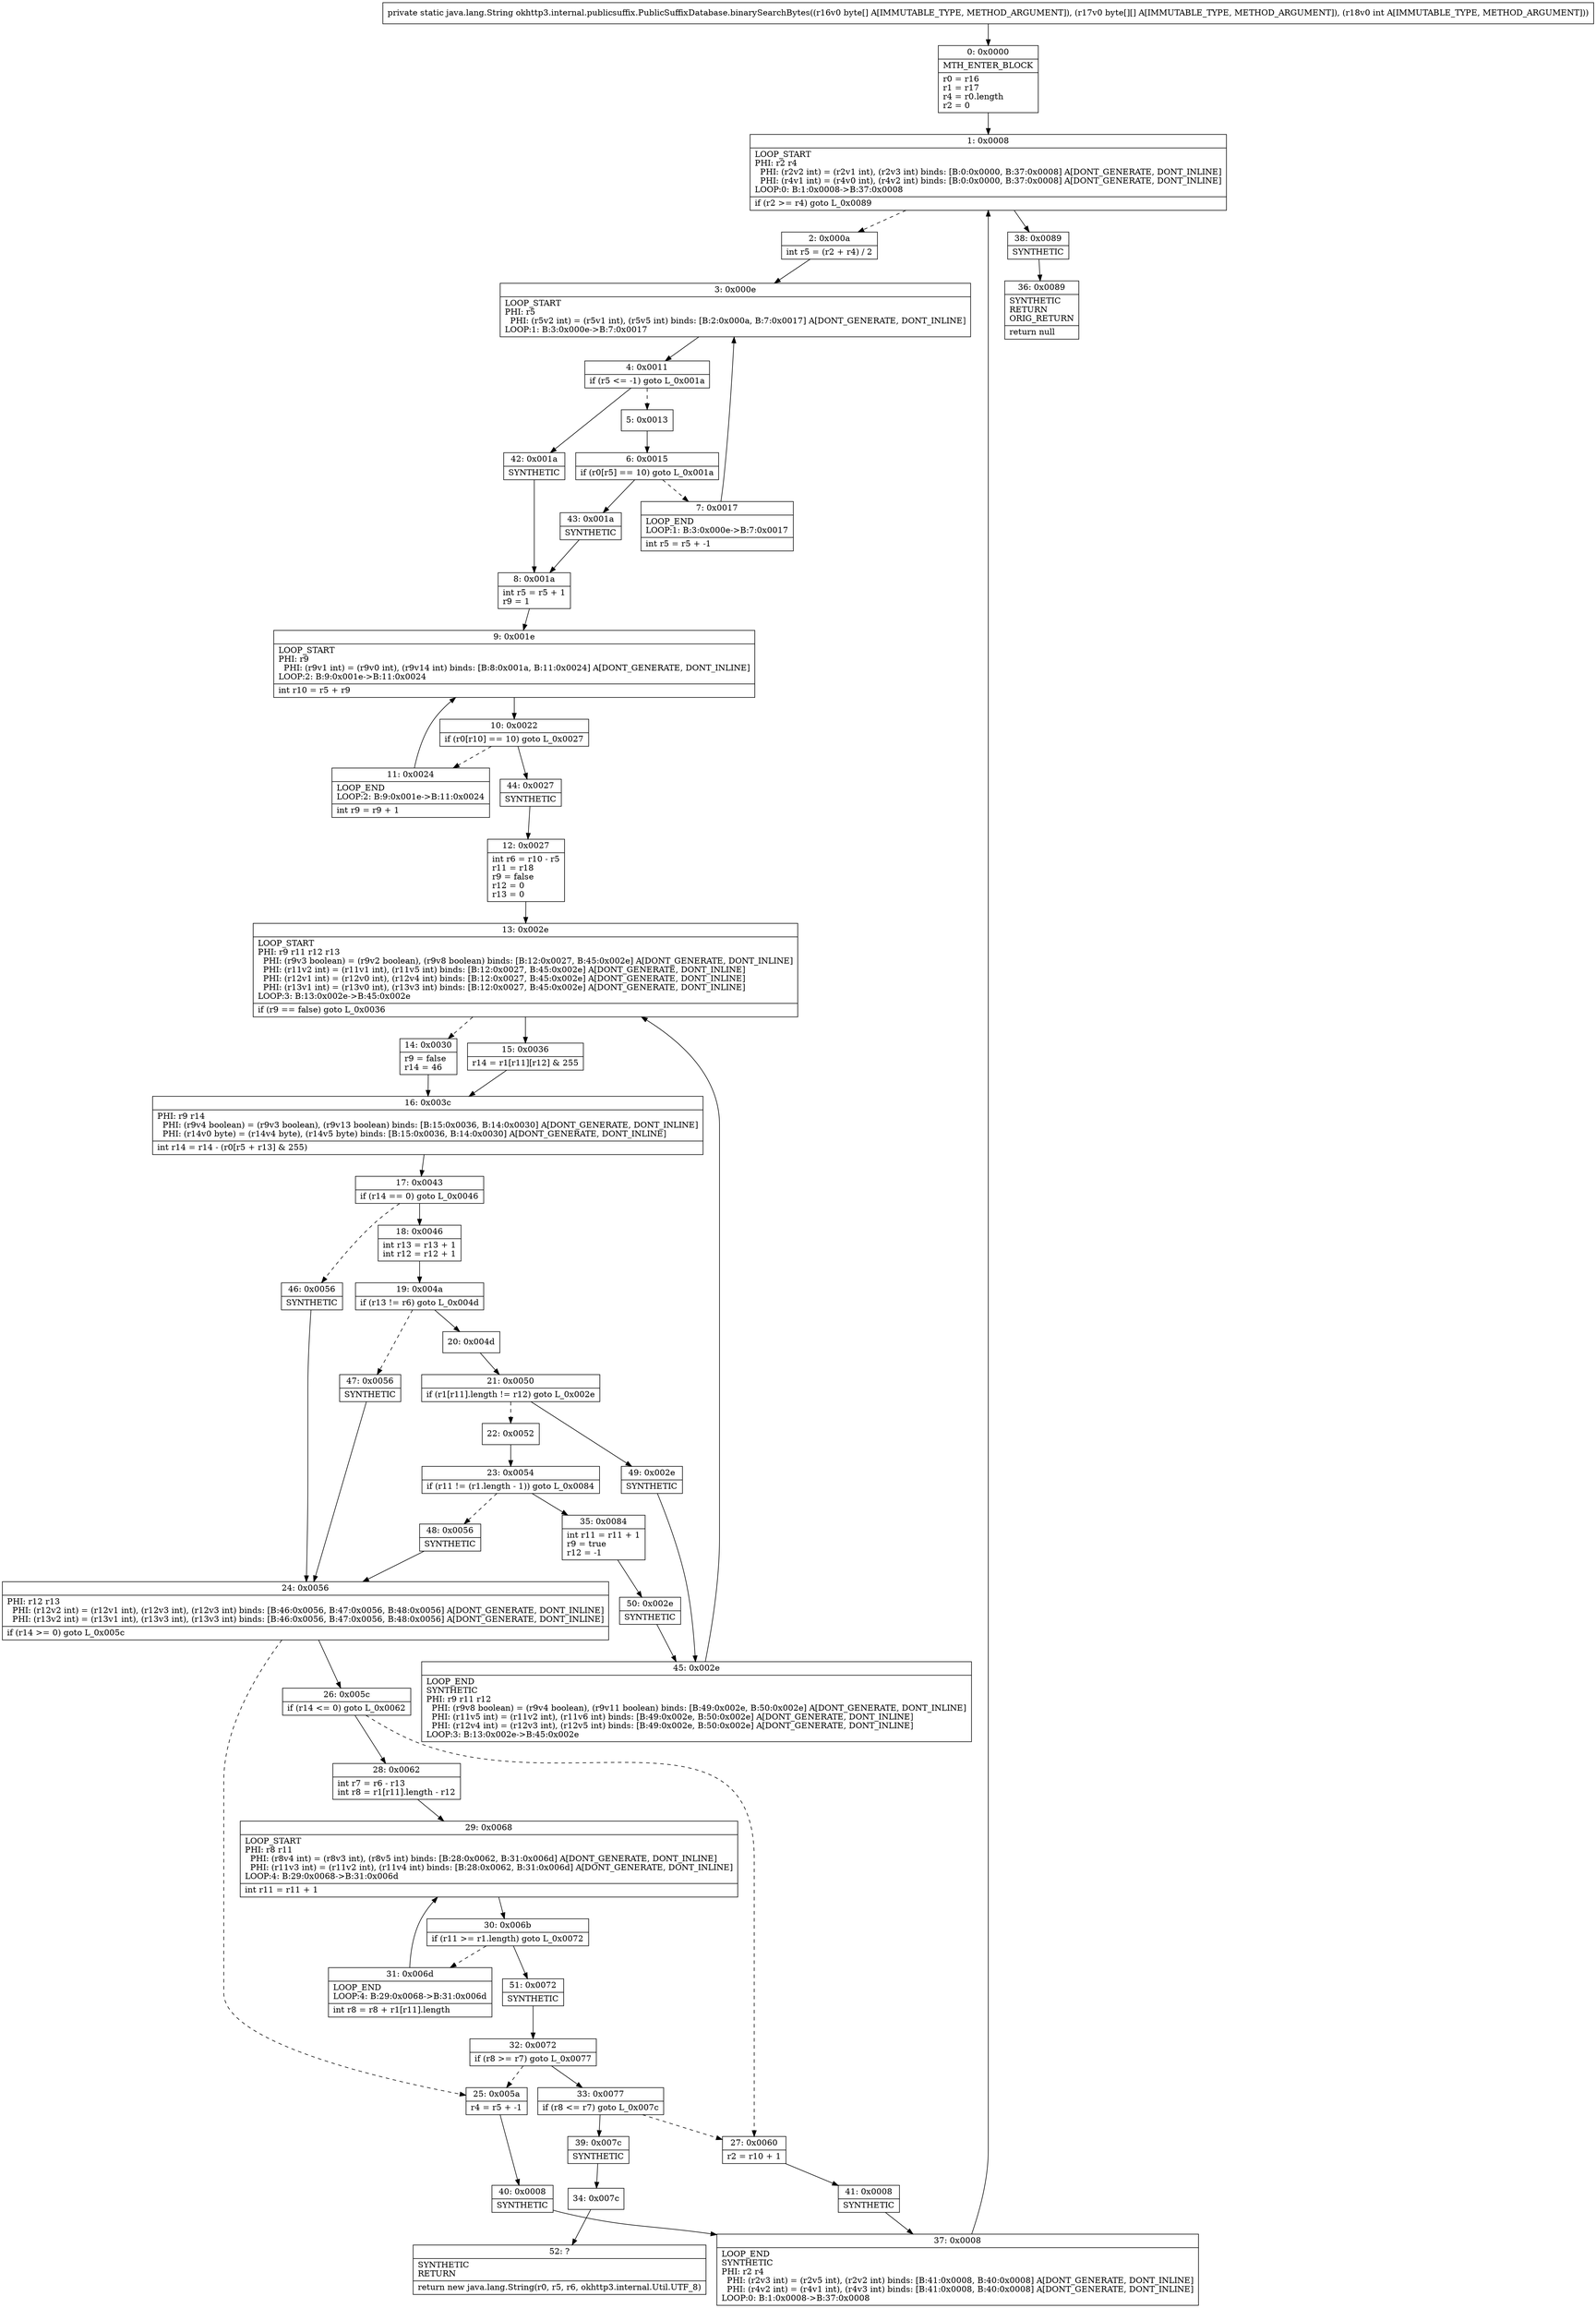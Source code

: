 digraph "CFG forokhttp3.internal.publicsuffix.PublicSuffixDatabase.binarySearchBytes([B[[BI)Ljava\/lang\/String;" {
Node_0 [shape=record,label="{0\:\ 0x0000|MTH_ENTER_BLOCK\l|r0 = r16\lr1 = r17\lr4 = r0.length\lr2 = 0\l}"];
Node_1 [shape=record,label="{1\:\ 0x0008|LOOP_START\lPHI: r2 r4 \l  PHI: (r2v2 int) = (r2v1 int), (r2v3 int) binds: [B:0:0x0000, B:37:0x0008] A[DONT_GENERATE, DONT_INLINE]\l  PHI: (r4v1 int) = (r4v0 int), (r4v2 int) binds: [B:0:0x0000, B:37:0x0008] A[DONT_GENERATE, DONT_INLINE]\lLOOP:0: B:1:0x0008\-\>B:37:0x0008\l|if (r2 \>= r4) goto L_0x0089\l}"];
Node_2 [shape=record,label="{2\:\ 0x000a|int r5 = (r2 + r4) \/ 2\l}"];
Node_3 [shape=record,label="{3\:\ 0x000e|LOOP_START\lPHI: r5 \l  PHI: (r5v2 int) = (r5v1 int), (r5v5 int) binds: [B:2:0x000a, B:7:0x0017] A[DONT_GENERATE, DONT_INLINE]\lLOOP:1: B:3:0x000e\-\>B:7:0x0017\l}"];
Node_4 [shape=record,label="{4\:\ 0x0011|if (r5 \<= \-1) goto L_0x001a\l}"];
Node_5 [shape=record,label="{5\:\ 0x0013}"];
Node_6 [shape=record,label="{6\:\ 0x0015|if (r0[r5] == 10) goto L_0x001a\l}"];
Node_7 [shape=record,label="{7\:\ 0x0017|LOOP_END\lLOOP:1: B:3:0x000e\-\>B:7:0x0017\l|int r5 = r5 + \-1\l}"];
Node_8 [shape=record,label="{8\:\ 0x001a|int r5 = r5 + 1\lr9 = 1\l}"];
Node_9 [shape=record,label="{9\:\ 0x001e|LOOP_START\lPHI: r9 \l  PHI: (r9v1 int) = (r9v0 int), (r9v14 int) binds: [B:8:0x001a, B:11:0x0024] A[DONT_GENERATE, DONT_INLINE]\lLOOP:2: B:9:0x001e\-\>B:11:0x0024\l|int r10 = r5 + r9\l}"];
Node_10 [shape=record,label="{10\:\ 0x0022|if (r0[r10] == 10) goto L_0x0027\l}"];
Node_11 [shape=record,label="{11\:\ 0x0024|LOOP_END\lLOOP:2: B:9:0x001e\-\>B:11:0x0024\l|int r9 = r9 + 1\l}"];
Node_12 [shape=record,label="{12\:\ 0x0027|int r6 = r10 \- r5\lr11 = r18\lr9 = false\lr12 = 0\lr13 = 0\l}"];
Node_13 [shape=record,label="{13\:\ 0x002e|LOOP_START\lPHI: r9 r11 r12 r13 \l  PHI: (r9v3 boolean) = (r9v2 boolean), (r9v8 boolean) binds: [B:12:0x0027, B:45:0x002e] A[DONT_GENERATE, DONT_INLINE]\l  PHI: (r11v2 int) = (r11v1 int), (r11v5 int) binds: [B:12:0x0027, B:45:0x002e] A[DONT_GENERATE, DONT_INLINE]\l  PHI: (r12v1 int) = (r12v0 int), (r12v4 int) binds: [B:12:0x0027, B:45:0x002e] A[DONT_GENERATE, DONT_INLINE]\l  PHI: (r13v1 int) = (r13v0 int), (r13v3 int) binds: [B:12:0x0027, B:45:0x002e] A[DONT_GENERATE, DONT_INLINE]\lLOOP:3: B:13:0x002e\-\>B:45:0x002e\l|if (r9 == false) goto L_0x0036\l}"];
Node_14 [shape=record,label="{14\:\ 0x0030|r9 = false\lr14 = 46\l}"];
Node_15 [shape=record,label="{15\:\ 0x0036|r14 = r1[r11][r12] & 255\l}"];
Node_16 [shape=record,label="{16\:\ 0x003c|PHI: r9 r14 \l  PHI: (r9v4 boolean) = (r9v3 boolean), (r9v13 boolean) binds: [B:15:0x0036, B:14:0x0030] A[DONT_GENERATE, DONT_INLINE]\l  PHI: (r14v0 byte) = (r14v4 byte), (r14v5 byte) binds: [B:15:0x0036, B:14:0x0030] A[DONT_GENERATE, DONT_INLINE]\l|int r14 = r14 \- (r0[r5 + r13] & 255)\l}"];
Node_17 [shape=record,label="{17\:\ 0x0043|if (r14 == 0) goto L_0x0046\l}"];
Node_18 [shape=record,label="{18\:\ 0x0046|int r13 = r13 + 1\lint r12 = r12 + 1\l}"];
Node_19 [shape=record,label="{19\:\ 0x004a|if (r13 != r6) goto L_0x004d\l}"];
Node_20 [shape=record,label="{20\:\ 0x004d}"];
Node_21 [shape=record,label="{21\:\ 0x0050|if (r1[r11].length != r12) goto L_0x002e\l}"];
Node_22 [shape=record,label="{22\:\ 0x0052}"];
Node_23 [shape=record,label="{23\:\ 0x0054|if (r11 != (r1.length \- 1)) goto L_0x0084\l}"];
Node_24 [shape=record,label="{24\:\ 0x0056|PHI: r12 r13 \l  PHI: (r12v2 int) = (r12v1 int), (r12v3 int), (r12v3 int) binds: [B:46:0x0056, B:47:0x0056, B:48:0x0056] A[DONT_GENERATE, DONT_INLINE]\l  PHI: (r13v2 int) = (r13v1 int), (r13v3 int), (r13v3 int) binds: [B:46:0x0056, B:47:0x0056, B:48:0x0056] A[DONT_GENERATE, DONT_INLINE]\l|if (r14 \>= 0) goto L_0x005c\l}"];
Node_25 [shape=record,label="{25\:\ 0x005a|r4 = r5 + \-1\l}"];
Node_26 [shape=record,label="{26\:\ 0x005c|if (r14 \<= 0) goto L_0x0062\l}"];
Node_27 [shape=record,label="{27\:\ 0x0060|r2 = r10 + 1\l}"];
Node_28 [shape=record,label="{28\:\ 0x0062|int r7 = r6 \- r13\lint r8 = r1[r11].length \- r12\l}"];
Node_29 [shape=record,label="{29\:\ 0x0068|LOOP_START\lPHI: r8 r11 \l  PHI: (r8v4 int) = (r8v3 int), (r8v5 int) binds: [B:28:0x0062, B:31:0x006d] A[DONT_GENERATE, DONT_INLINE]\l  PHI: (r11v3 int) = (r11v2 int), (r11v4 int) binds: [B:28:0x0062, B:31:0x006d] A[DONT_GENERATE, DONT_INLINE]\lLOOP:4: B:29:0x0068\-\>B:31:0x006d\l|int r11 = r11 + 1\l}"];
Node_30 [shape=record,label="{30\:\ 0x006b|if (r11 \>= r1.length) goto L_0x0072\l}"];
Node_31 [shape=record,label="{31\:\ 0x006d|LOOP_END\lLOOP:4: B:29:0x0068\-\>B:31:0x006d\l|int r8 = r8 + r1[r11].length\l}"];
Node_32 [shape=record,label="{32\:\ 0x0072|if (r8 \>= r7) goto L_0x0077\l}"];
Node_33 [shape=record,label="{33\:\ 0x0077|if (r8 \<= r7) goto L_0x007c\l}"];
Node_34 [shape=record,label="{34\:\ 0x007c}"];
Node_35 [shape=record,label="{35\:\ 0x0084|int r11 = r11 + 1\lr9 = true\lr12 = \-1\l}"];
Node_36 [shape=record,label="{36\:\ 0x0089|SYNTHETIC\lRETURN\lORIG_RETURN\l|return null\l}"];
Node_37 [shape=record,label="{37\:\ 0x0008|LOOP_END\lSYNTHETIC\lPHI: r2 r4 \l  PHI: (r2v3 int) = (r2v5 int), (r2v2 int) binds: [B:41:0x0008, B:40:0x0008] A[DONT_GENERATE, DONT_INLINE]\l  PHI: (r4v2 int) = (r4v1 int), (r4v3 int) binds: [B:41:0x0008, B:40:0x0008] A[DONT_GENERATE, DONT_INLINE]\lLOOP:0: B:1:0x0008\-\>B:37:0x0008\l}"];
Node_38 [shape=record,label="{38\:\ 0x0089|SYNTHETIC\l}"];
Node_39 [shape=record,label="{39\:\ 0x007c|SYNTHETIC\l}"];
Node_40 [shape=record,label="{40\:\ 0x0008|SYNTHETIC\l}"];
Node_41 [shape=record,label="{41\:\ 0x0008|SYNTHETIC\l}"];
Node_42 [shape=record,label="{42\:\ 0x001a|SYNTHETIC\l}"];
Node_43 [shape=record,label="{43\:\ 0x001a|SYNTHETIC\l}"];
Node_44 [shape=record,label="{44\:\ 0x0027|SYNTHETIC\l}"];
Node_45 [shape=record,label="{45\:\ 0x002e|LOOP_END\lSYNTHETIC\lPHI: r9 r11 r12 \l  PHI: (r9v8 boolean) = (r9v4 boolean), (r9v11 boolean) binds: [B:49:0x002e, B:50:0x002e] A[DONT_GENERATE, DONT_INLINE]\l  PHI: (r11v5 int) = (r11v2 int), (r11v6 int) binds: [B:49:0x002e, B:50:0x002e] A[DONT_GENERATE, DONT_INLINE]\l  PHI: (r12v4 int) = (r12v3 int), (r12v5 int) binds: [B:49:0x002e, B:50:0x002e] A[DONT_GENERATE, DONT_INLINE]\lLOOP:3: B:13:0x002e\-\>B:45:0x002e\l}"];
Node_46 [shape=record,label="{46\:\ 0x0056|SYNTHETIC\l}"];
Node_47 [shape=record,label="{47\:\ 0x0056|SYNTHETIC\l}"];
Node_48 [shape=record,label="{48\:\ 0x0056|SYNTHETIC\l}"];
Node_49 [shape=record,label="{49\:\ 0x002e|SYNTHETIC\l}"];
Node_50 [shape=record,label="{50\:\ 0x002e|SYNTHETIC\l}"];
Node_51 [shape=record,label="{51\:\ 0x0072|SYNTHETIC\l}"];
Node_52 [shape=record,label="{52\:\ ?|SYNTHETIC\lRETURN\l|return new java.lang.String(r0, r5, r6, okhttp3.internal.Util.UTF_8)\l}"];
MethodNode[shape=record,label="{private static java.lang.String okhttp3.internal.publicsuffix.PublicSuffixDatabase.binarySearchBytes((r16v0 byte[] A[IMMUTABLE_TYPE, METHOD_ARGUMENT]), (r17v0 byte[][] A[IMMUTABLE_TYPE, METHOD_ARGUMENT]), (r18v0 int A[IMMUTABLE_TYPE, METHOD_ARGUMENT])) }"];
MethodNode -> Node_0;
Node_0 -> Node_1;
Node_1 -> Node_2[style=dashed];
Node_1 -> Node_38;
Node_2 -> Node_3;
Node_3 -> Node_4;
Node_4 -> Node_5[style=dashed];
Node_4 -> Node_42;
Node_5 -> Node_6;
Node_6 -> Node_7[style=dashed];
Node_6 -> Node_43;
Node_7 -> Node_3;
Node_8 -> Node_9;
Node_9 -> Node_10;
Node_10 -> Node_11[style=dashed];
Node_10 -> Node_44;
Node_11 -> Node_9;
Node_12 -> Node_13;
Node_13 -> Node_14[style=dashed];
Node_13 -> Node_15;
Node_14 -> Node_16;
Node_15 -> Node_16;
Node_16 -> Node_17;
Node_17 -> Node_18;
Node_17 -> Node_46[style=dashed];
Node_18 -> Node_19;
Node_19 -> Node_20;
Node_19 -> Node_47[style=dashed];
Node_20 -> Node_21;
Node_21 -> Node_22[style=dashed];
Node_21 -> Node_49;
Node_22 -> Node_23;
Node_23 -> Node_35;
Node_23 -> Node_48[style=dashed];
Node_24 -> Node_26;
Node_24 -> Node_25[style=dashed];
Node_25 -> Node_40;
Node_26 -> Node_28;
Node_26 -> Node_27[style=dashed];
Node_27 -> Node_41;
Node_28 -> Node_29;
Node_29 -> Node_30;
Node_30 -> Node_31[style=dashed];
Node_30 -> Node_51;
Node_31 -> Node_29;
Node_32 -> Node_33;
Node_32 -> Node_25[style=dashed];
Node_33 -> Node_27[style=dashed];
Node_33 -> Node_39;
Node_34 -> Node_52;
Node_35 -> Node_50;
Node_37 -> Node_1;
Node_38 -> Node_36;
Node_39 -> Node_34;
Node_40 -> Node_37;
Node_41 -> Node_37;
Node_42 -> Node_8;
Node_43 -> Node_8;
Node_44 -> Node_12;
Node_45 -> Node_13;
Node_46 -> Node_24;
Node_47 -> Node_24;
Node_48 -> Node_24;
Node_49 -> Node_45;
Node_50 -> Node_45;
Node_51 -> Node_32;
}

